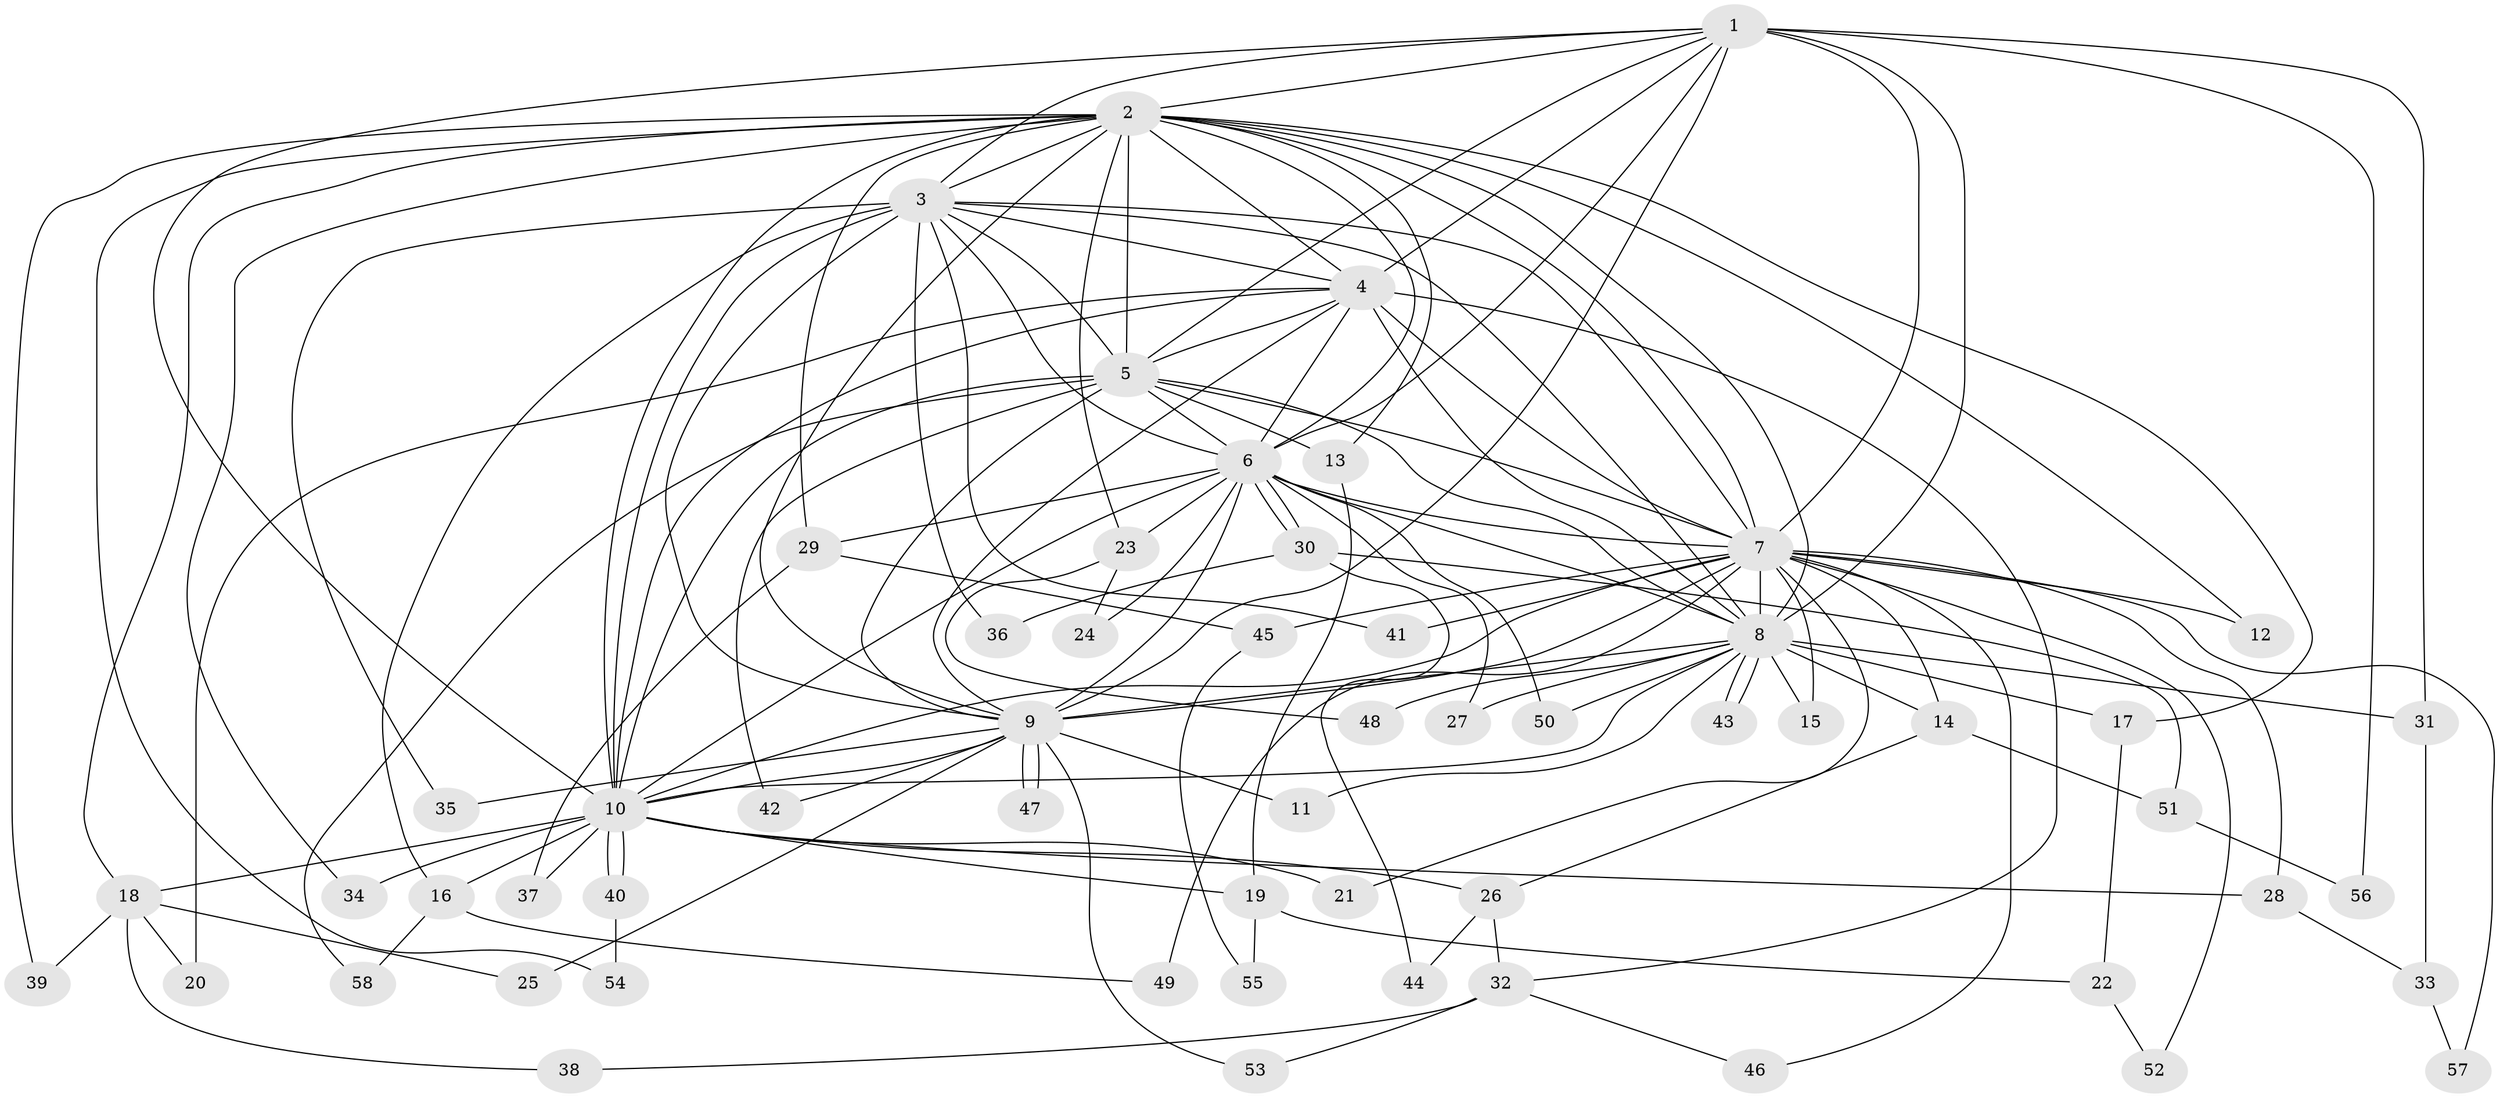 // Generated by graph-tools (version 1.1) at 2025/14/03/09/25 04:14:11]
// undirected, 58 vertices, 141 edges
graph export_dot {
graph [start="1"]
  node [color=gray90,style=filled];
  1;
  2;
  3;
  4;
  5;
  6;
  7;
  8;
  9;
  10;
  11;
  12;
  13;
  14;
  15;
  16;
  17;
  18;
  19;
  20;
  21;
  22;
  23;
  24;
  25;
  26;
  27;
  28;
  29;
  30;
  31;
  32;
  33;
  34;
  35;
  36;
  37;
  38;
  39;
  40;
  41;
  42;
  43;
  44;
  45;
  46;
  47;
  48;
  49;
  50;
  51;
  52;
  53;
  54;
  55;
  56;
  57;
  58;
  1 -- 2;
  1 -- 3;
  1 -- 4;
  1 -- 5;
  1 -- 6;
  1 -- 7;
  1 -- 8;
  1 -- 9;
  1 -- 10;
  1 -- 31;
  1 -- 56;
  2 -- 3;
  2 -- 4;
  2 -- 5;
  2 -- 6;
  2 -- 7;
  2 -- 8;
  2 -- 9;
  2 -- 10;
  2 -- 12;
  2 -- 13;
  2 -- 17;
  2 -- 18;
  2 -- 23;
  2 -- 29;
  2 -- 34;
  2 -- 39;
  2 -- 54;
  3 -- 4;
  3 -- 5;
  3 -- 6;
  3 -- 7;
  3 -- 8;
  3 -- 9;
  3 -- 10;
  3 -- 16;
  3 -- 35;
  3 -- 36;
  3 -- 41;
  4 -- 5;
  4 -- 6;
  4 -- 7;
  4 -- 8;
  4 -- 9;
  4 -- 10;
  4 -- 20;
  4 -- 32;
  5 -- 6;
  5 -- 7;
  5 -- 8;
  5 -- 9;
  5 -- 10;
  5 -- 13;
  5 -- 42;
  5 -- 58;
  6 -- 7;
  6 -- 8;
  6 -- 9;
  6 -- 10;
  6 -- 23;
  6 -- 24;
  6 -- 27;
  6 -- 29;
  6 -- 30;
  6 -- 30;
  6 -- 50;
  7 -- 8;
  7 -- 9;
  7 -- 10;
  7 -- 12;
  7 -- 14;
  7 -- 15;
  7 -- 21;
  7 -- 28;
  7 -- 41;
  7 -- 45;
  7 -- 46;
  7 -- 49;
  7 -- 52;
  7 -- 57;
  8 -- 9;
  8 -- 10;
  8 -- 11;
  8 -- 14;
  8 -- 15;
  8 -- 17;
  8 -- 27;
  8 -- 31;
  8 -- 43;
  8 -- 43;
  8 -- 48;
  8 -- 50;
  9 -- 10;
  9 -- 11;
  9 -- 25;
  9 -- 35;
  9 -- 42;
  9 -- 47;
  9 -- 47;
  9 -- 53;
  10 -- 16;
  10 -- 18;
  10 -- 19;
  10 -- 21;
  10 -- 26;
  10 -- 28;
  10 -- 34;
  10 -- 37;
  10 -- 40;
  10 -- 40;
  13 -- 19;
  14 -- 26;
  14 -- 51;
  16 -- 49;
  16 -- 58;
  17 -- 22;
  18 -- 20;
  18 -- 25;
  18 -- 38;
  18 -- 39;
  19 -- 22;
  19 -- 55;
  22 -- 52;
  23 -- 24;
  23 -- 48;
  26 -- 32;
  26 -- 44;
  28 -- 33;
  29 -- 37;
  29 -- 45;
  30 -- 36;
  30 -- 44;
  30 -- 51;
  31 -- 33;
  32 -- 38;
  32 -- 46;
  32 -- 53;
  33 -- 57;
  40 -- 54;
  45 -- 55;
  51 -- 56;
}
